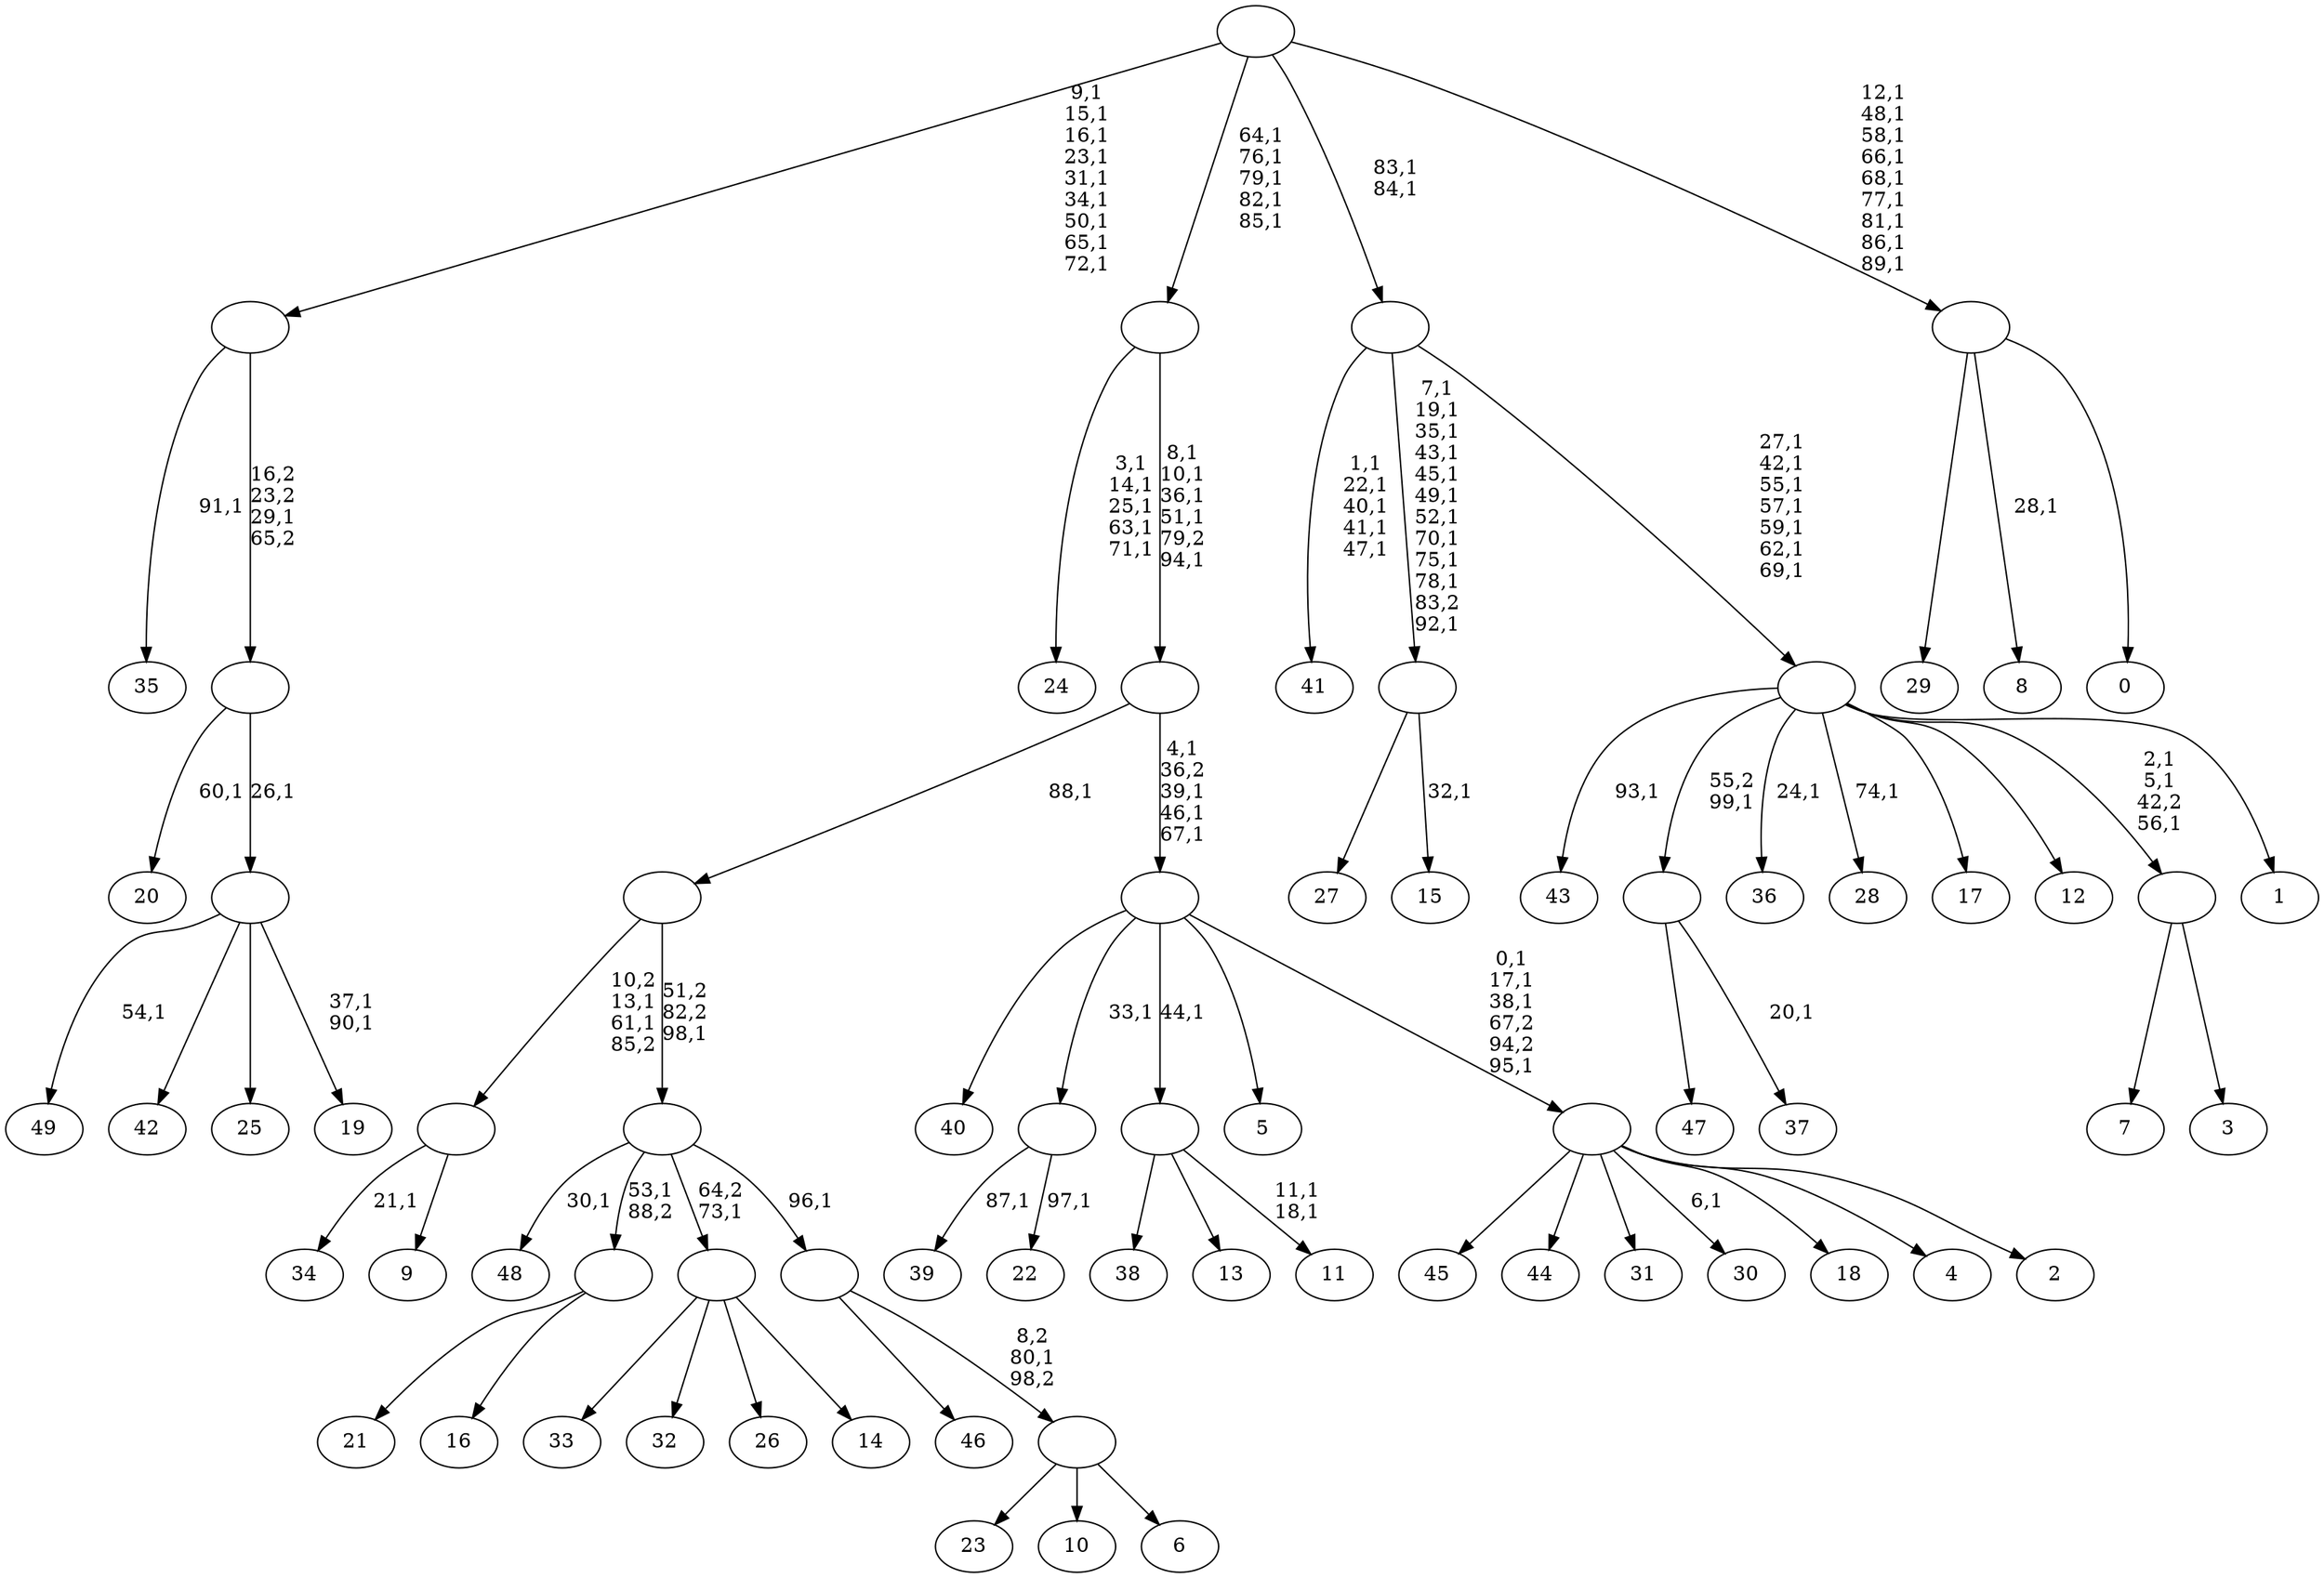 digraph T {
	150 [label="49"]
	148 [label="48"]
	146 [label="47"]
	145 [label="46"]
	144 [label="45"]
	143 [label="44"]
	142 [label="43"]
	140 [label="42"]
	139 [label="41"]
	133 [label="40"]
	132 [label="39"]
	130 [label="38"]
	129 [label="37"]
	127 [label=""]
	126 [label="36"]
	124 [label="35"]
	122 [label="34"]
	120 [label="33"]
	119 [label="32"]
	118 [label="31"]
	117 [label="30"]
	115 [label="29"]
	114 [label="28"]
	112 [label="27"]
	111 [label="26"]
	110 [label="25"]
	109 [label="24"]
	103 [label="23"]
	102 [label="22"]
	100 [label=""]
	99 [label="21"]
	98 [label="20"]
	96 [label="19"]
	93 [label=""]
	92 [label=""]
	91 [label=""]
	82 [label="18"]
	81 [label="17"]
	80 [label="16"]
	79 [label=""]
	78 [label="15"]
	76 [label=""]
	65 [label="14"]
	64 [label=""]
	63 [label="13"]
	62 [label="12"]
	61 [label="11"]
	58 [label=""]
	57 [label="10"]
	56 [label="9"]
	55 [label=""]
	53 [label="8"]
	51 [label="7"]
	50 [label="6"]
	49 [label=""]
	48 [label=""]
	47 [label=""]
	46 [label=""]
	45 [label="5"]
	44 [label="4"]
	43 [label="3"]
	42 [label=""]
	39 [label="2"]
	38 [label=""]
	34 [label=""]
	30 [label=""]
	25 [label=""]
	20 [label="1"]
	19 [label=""]
	12 [label=""]
	10 [label="0"]
	9 [label=""]
	0 [label=""]
	127 -> 129 [label="20,1"]
	127 -> 146 [label=""]
	100 -> 102 [label="97,1"]
	100 -> 132 [label="87,1"]
	93 -> 96 [label="37,1\n90,1"]
	93 -> 150 [label="54,1"]
	93 -> 140 [label=""]
	93 -> 110 [label=""]
	92 -> 98 [label="60,1"]
	92 -> 93 [label="26,1"]
	91 -> 124 [label="91,1"]
	91 -> 92 [label="16,2\n23,2\n29,1\n65,2"]
	79 -> 99 [label=""]
	79 -> 80 [label=""]
	76 -> 78 [label="32,1"]
	76 -> 112 [label=""]
	64 -> 120 [label=""]
	64 -> 119 [label=""]
	64 -> 111 [label=""]
	64 -> 65 [label=""]
	58 -> 61 [label="11,1\n18,1"]
	58 -> 130 [label=""]
	58 -> 63 [label=""]
	55 -> 122 [label="21,1"]
	55 -> 56 [label=""]
	49 -> 103 [label=""]
	49 -> 57 [label=""]
	49 -> 50 [label=""]
	48 -> 145 [label=""]
	48 -> 49 [label="8,2\n80,1\n98,2"]
	47 -> 148 [label="30,1"]
	47 -> 79 [label="53,1\n88,2"]
	47 -> 64 [label="64,2\n73,1"]
	47 -> 48 [label="96,1"]
	46 -> 55 [label="10,2\n13,1\n61,1\n85,2"]
	46 -> 47 [label="51,2\n82,2\n98,1"]
	42 -> 51 [label=""]
	42 -> 43 [label=""]
	38 -> 117 [label="6,1"]
	38 -> 144 [label=""]
	38 -> 143 [label=""]
	38 -> 118 [label=""]
	38 -> 82 [label=""]
	38 -> 44 [label=""]
	38 -> 39 [label=""]
	34 -> 38 [label="0,1\n17,1\n38,1\n67,2\n94,2\n95,1"]
	34 -> 133 [label=""]
	34 -> 100 [label="33,1"]
	34 -> 58 [label="44,1"]
	34 -> 45 [label=""]
	30 -> 34 [label="4,1\n36,2\n39,1\n46,1\n67,1"]
	30 -> 46 [label="88,1"]
	25 -> 30 [label="8,1\n10,1\n36,1\n51,1\n79,2\n94,1"]
	25 -> 109 [label="3,1\n14,1\n25,1\n63,1\n71,1"]
	19 -> 42 [label="2,1\n5,1\n42,2\n56,1"]
	19 -> 114 [label="74,1"]
	19 -> 126 [label="24,1"]
	19 -> 142 [label="93,1"]
	19 -> 127 [label="55,2\n99,1"]
	19 -> 81 [label=""]
	19 -> 62 [label=""]
	19 -> 20 [label=""]
	12 -> 19 [label="27,1\n42,1\n55,1\n57,1\n59,1\n62,1\n69,1"]
	12 -> 76 [label="7,1\n19,1\n35,1\n43,1\n45,1\n49,1\n52,1\n70,1\n75,1\n78,1\n83,2\n92,1"]
	12 -> 139 [label="1,1\n22,1\n40,1\n41,1\n47,1"]
	9 -> 53 [label="28,1"]
	9 -> 115 [label=""]
	9 -> 10 [label=""]
	0 -> 9 [label="12,1\n48,1\n58,1\n66,1\n68,1\n77,1\n81,1\n86,1\n89,1"]
	0 -> 12 [label="83,1\n84,1"]
	0 -> 25 [label="64,1\n76,1\n79,1\n82,1\n85,1"]
	0 -> 91 [label="9,1\n15,1\n16,1\n23,1\n31,1\n34,1\n50,1\n65,1\n72,1"]
}

